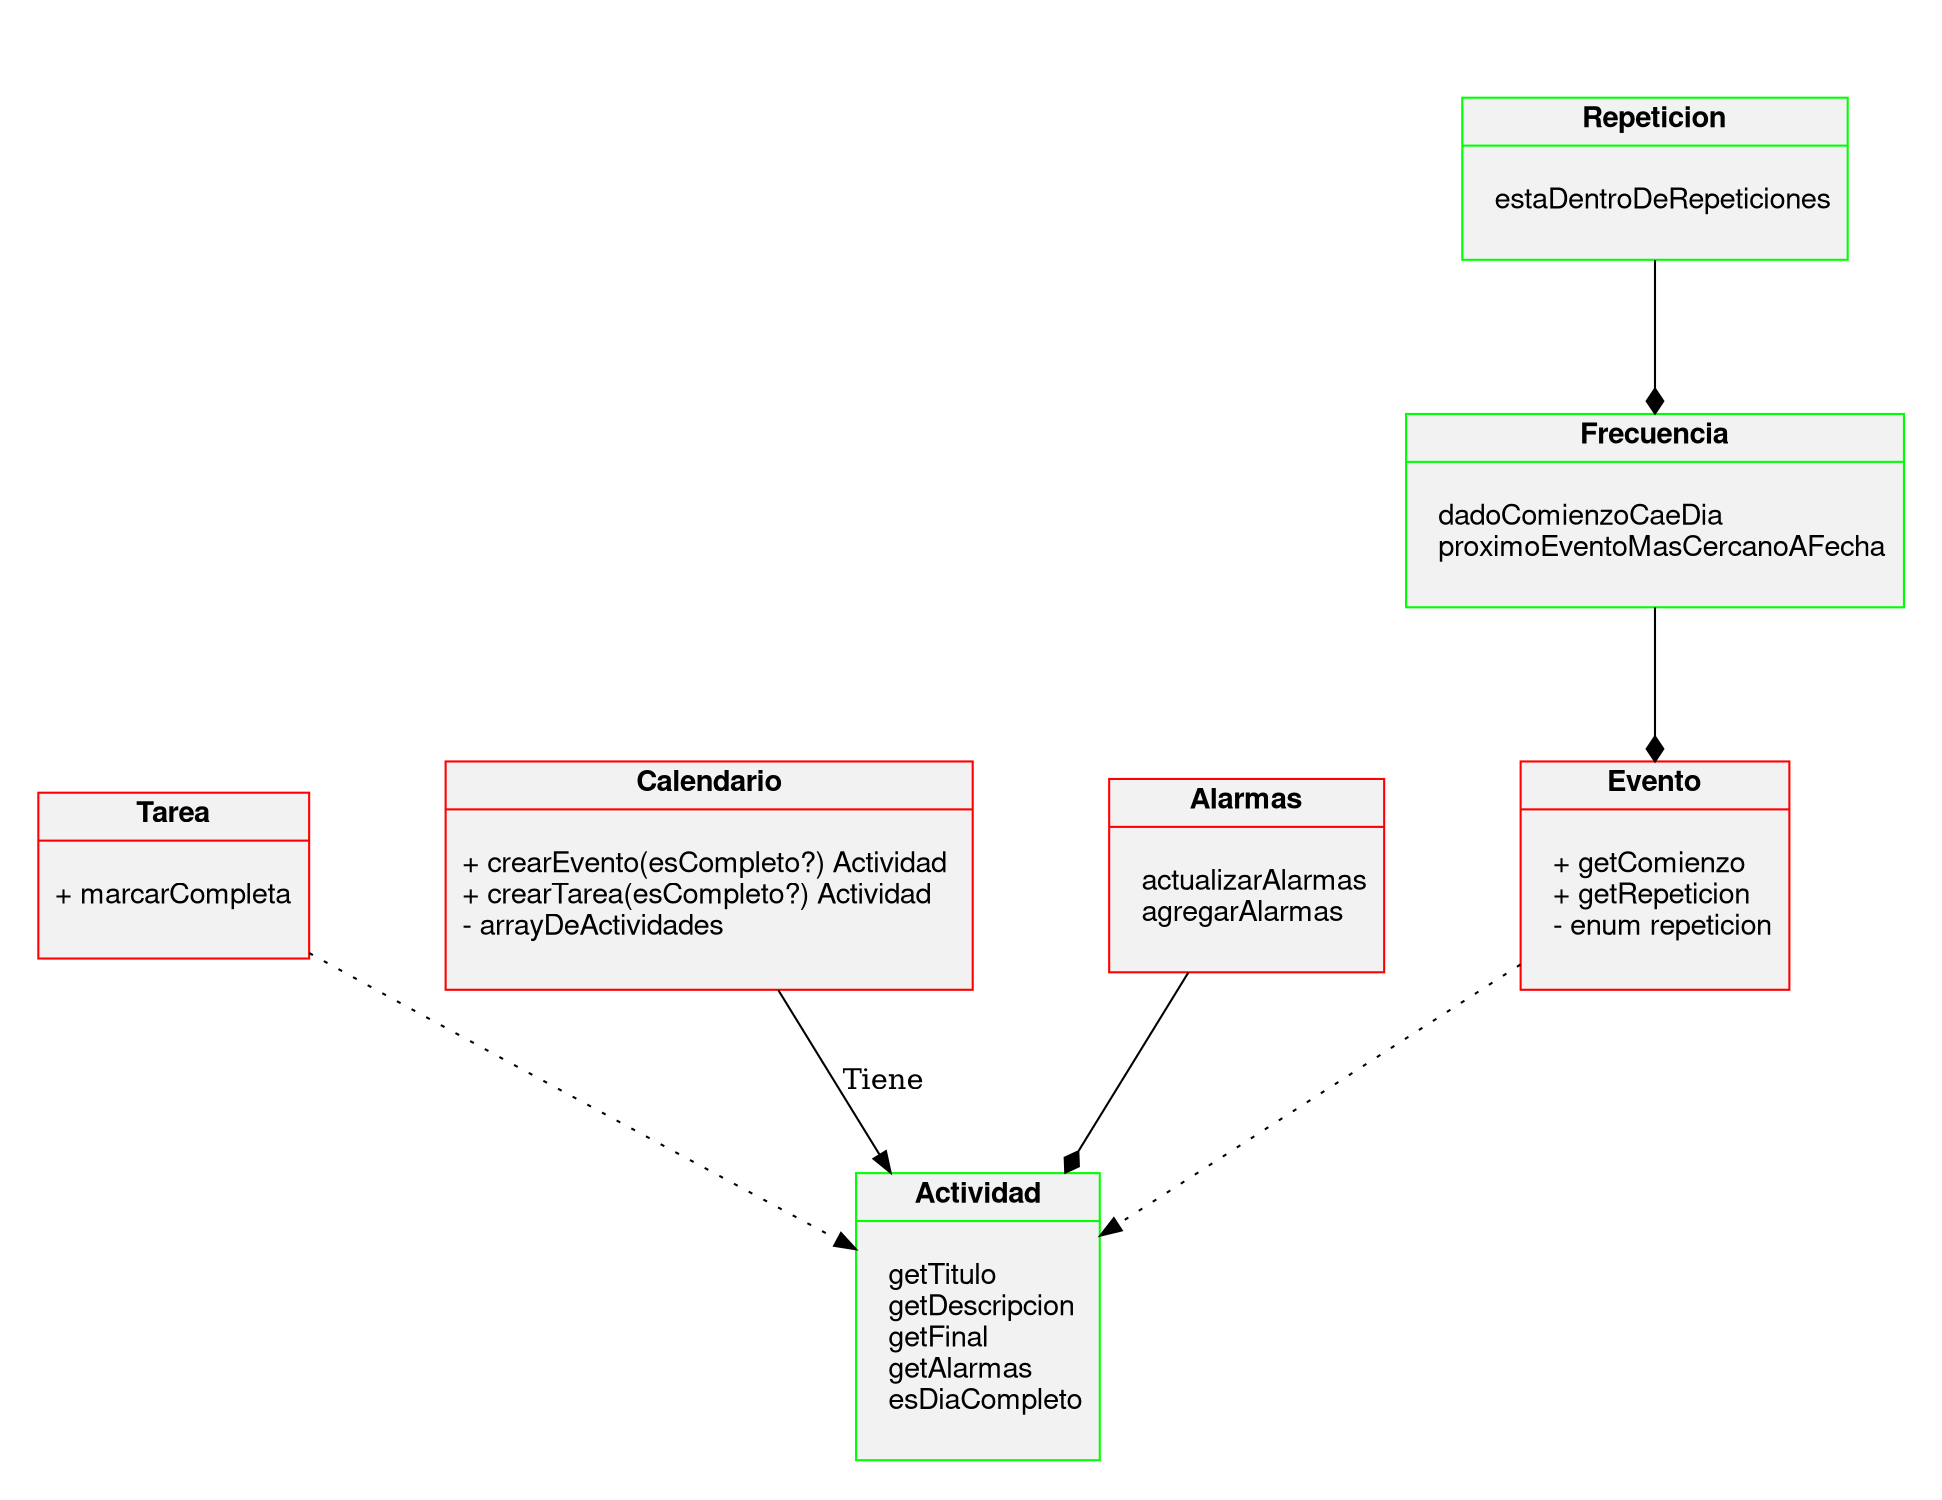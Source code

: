 digraph graph_name { graph [
    charset = "UTF-8";
    label = "Diagrama de clases",
    labelloc = "t",
    labeljust = "c",
    fontcolor = white,
    fontsize = 18,
    style = "filled",
    rankdir = TB,
    margin = 0.2,
    splines = spline,
    ranksep = 1.0,
    nodesep = 0.9
    /* layout = neato */
  ];

	node [
		fontname="Helvetica,Arial,sans-serif"
		shape=record
		style=filled
		fillcolor=gray95
	]
	evento [color = "red"] //clase
	evento[label = <{
		<b>Evento</b>|
		<br align="left"/>
  		+ getComienzo<br align="left"/>
  		+ getRepeticion<br align="left"/>
  		- enum repeticion<br align="left"/>
		<br align="left"/>}>]
	

	tarea [color = "red"]//clase
	tarea[label = <{
		<b>Tarea</b>|
		<br align="left"/>
		+ marcarCompleta<br align="left"/>
		<br align="left"/>}>]


	calendario [color = "red"]//clase
	calendario[label = <{
		<b>Calendario</b>|
		<br align="left"/>
		+ crearEvento(esCompleto?) Actividad <br align="left"/>
		+ crearTarea(esCompleto?) Actividad<br align="left"/>
		- arrayDeActividades<br align="left"/>
		<br align="left"/>}>]

	actividad [color = "green"]//interfaz
	actividad[label = <{
  		<b>Actividad</b>|
  		<br align="left"/>
  		getTitulo<br align="left"/>
  		getDescripcion<br align="left"/>
  		getFinal<br align="left"/>
  		getAlarmas<br align="left"/>
  		esDiaCompleto<br align="left"/>
  		<br align="left"/>}>]
	actividad [comment = "green"]

	frecuencia [color = "green"]//interfaz
	frecuencia[label = <{
  		<b>Frecuencia</b>|
  		<br align="left"/>
  		dadoComienzoCaeDia<br align="left"/>
  		proximoEventoMasCercanoAFecha<br align="left"/>
  		<br align="left"/>}>]

	repeticion [color = "green"]//interfaz
	repeticion[label = <{
  		<b>Repeticion</b>|
  		<br align="left"/>
  		estaDentroDeRepeticiones<br align="left"/>
  		<br align="left"/>}>]

	alarmas [color = "red"]//interfaz
	alarmas[label = <{
  		<b>Alarmas</b>|
  		<br align="left"/>
  		actualizarAlarmas<br align="left"/>
  		agregarAlarmas<br align="left"/>
  		<br align="left"/>}>]

	evento -> actividad [style = dotted]
  	tarea -> actividad [style = dotted]
  	calendario -> actividad [label = "Tiene"]

	frecuencia -> evento [arrowhead = diamond]

	repeticion -> frecuencia [arrowhead = diamond]


	alarmas -> actividad [arrowhead = diamond]


  
}

